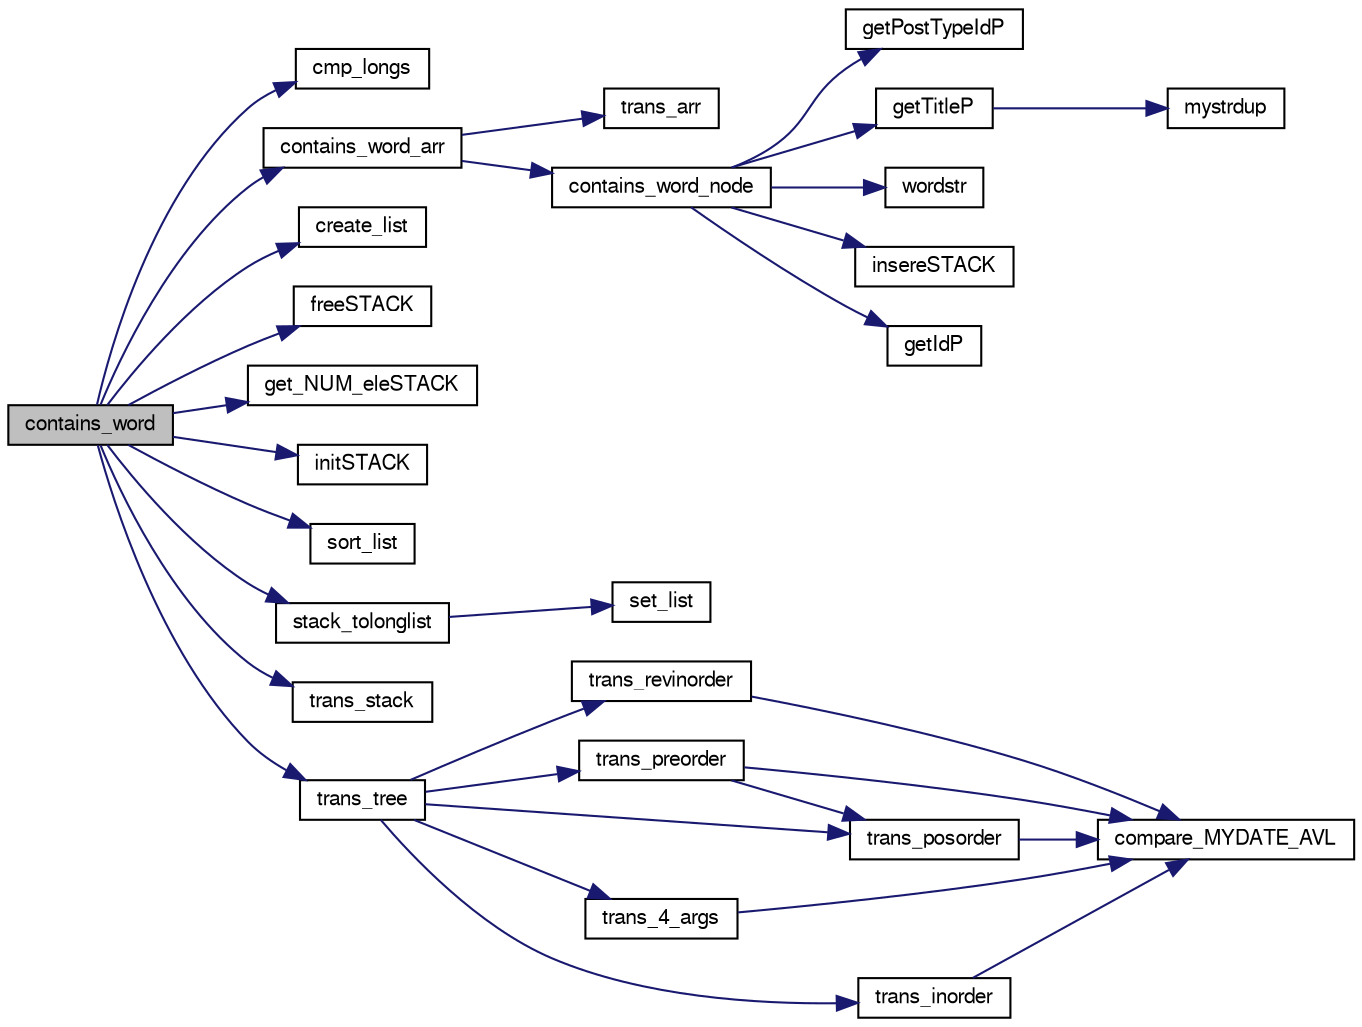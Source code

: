 digraph "contains_word"
{
  edge [fontname="FreeSans",fontsize="10",labelfontname="FreeSans",labelfontsize="10"];
  node [fontname="FreeSans",fontsize="10",shape=record];
  rankdir="LR";
  Node1 [label="contains_word",height=0.2,width=0.4,color="black", fillcolor="grey75", style="filled", fontcolor="black"];
  Node1 -> Node2 [color="midnightblue",fontsize="10",style="solid",fontname="FreeSans"];
  Node2 [label="cmp_longs",height=0.2,width=0.4,color="black", fillcolor="white", style="filled",URL="$common_8c.html#a3ed9d1bfc389afae2d36d7cd0036a256",tooltip="Função auxiliar que compara dois longs. "];
  Node1 -> Node3 [color="midnightblue",fontsize="10",style="solid",fontname="FreeSans"];
  Node3 [label="contains_word_arr",height=0.2,width=0.4,color="black", fillcolor="white", style="filled",URL="$interface_8c.html#a5570e7f8754d65a12928c760cc6e4232",tooltip="Função a aplicar ao array de posts efetuados no mesmo dia, auxiliar á query 8. "];
  Node3 -> Node4 [color="midnightblue",fontsize="10",style="solid",fontname="FreeSans"];
  Node4 [label="trans_arr",height=0.2,width=0.4,color="black", fillcolor="white", style="filled",URL="$mypost_8c.html#ad01bba5f86343dd2375200fad5b86cb7",tooltip="Função percorre um array e aplica a cada nodo uma função. "];
  Node3 -> Node5 [color="midnightblue",fontsize="10",style="solid",fontname="FreeSans"];
  Node5 [label="contains_word_node",height=0.2,width=0.4,color="black", fillcolor="white", style="filled",URL="$interface_8c.html#a3f33f9edbd4cc262c4290a5ff3f3fbe9",tooltip="Função a aplicar aos posts a ser visitados na travessia, auxiliar á query 8. "];
  Node5 -> Node6 [color="midnightblue",fontsize="10",style="solid",fontname="FreeSans"];
  Node6 [label="getPostTypeIdP",height=0.2,width=0.4,color="black", fillcolor="white", style="filled",URL="$mypost_8c.html#a514d82e76edef763f417b1a75d92939e",tooltip="Função que obtém o TypeId de um post. "];
  Node5 -> Node7 [color="midnightblue",fontsize="10",style="solid",fontname="FreeSans"];
  Node7 [label="getTitleP",height=0.2,width=0.4,color="black", fillcolor="white", style="filled",URL="$mypost_8c.html#ae9db454692841ddbc796cbaf34327d49",tooltip="Função que obtém o título de um post. "];
  Node7 -> Node8 [color="midnightblue",fontsize="10",style="solid",fontname="FreeSans"];
  Node8 [label="mystrdup",height=0.2,width=0.4,color="black", fillcolor="white", style="filled",URL="$common_8c.html#aaec695d4d3f73b13b968950d7857116d"];
  Node5 -> Node9 [color="midnightblue",fontsize="10",style="solid",fontname="FreeSans"];
  Node9 [label="wordstr",height=0.2,width=0.4,color="black", fillcolor="white", style="filled",URL="$common_8c.html#a2165dab88aa6f64e4097d415ab9b54dc",tooltip="Função que verificar se uma palavra existe numa string. "];
  Node5 -> Node10 [color="midnightblue",fontsize="10",style="solid",fontname="FreeSans"];
  Node10 [label="insereSTACK",height=0.2,width=0.4,color="black", fillcolor="white", style="filled",URL="$myheap_8c.html#ab981b6fd5642e51aa82b38fa4e046d7d",tooltip="Função insere um elemento na stack. "];
  Node5 -> Node11 [color="midnightblue",fontsize="10",style="solid",fontname="FreeSans"];
  Node11 [label="getIdP",height=0.2,width=0.4,color="black", fillcolor="white", style="filled",URL="$mypost_8c.html#afa0a87d0e3edc6a72af78a5dca815fd3",tooltip="Função que obtém o Id de um post. "];
  Node1 -> Node12 [color="midnightblue",fontsize="10",style="solid",fontname="FreeSans"];
  Node12 [label="create_list",height=0.2,width=0.4,color="black", fillcolor="white", style="filled",URL="$list_8c.html#ac493f609072d58e2fedebea0e970cccf"];
  Node1 -> Node13 [color="midnightblue",fontsize="10",style="solid",fontname="FreeSans"];
  Node13 [label="freeSTACK",height=0.2,width=0.4,color="black", fillcolor="white", style="filled",URL="$myheap_8c.html#a92c41bc27affdb166a8c6f68058de67d",tooltip="Função dá free à stack. "];
  Node1 -> Node14 [color="midnightblue",fontsize="10",style="solid",fontname="FreeSans"];
  Node14 [label="get_NUM_eleSTACK",height=0.2,width=0.4,color="black", fillcolor="white", style="filled",URL="$myheap_8c.html#a29d435d9fdcfcb3219b13f5a2c68b2d7",tooltip="Função que calcula o número de elementos na stack. "];
  Node1 -> Node15 [color="midnightblue",fontsize="10",style="solid",fontname="FreeSans"];
  Node15 [label="initSTACK",height=0.2,width=0.4,color="black", fillcolor="white", style="filled",URL="$myheap_8c.html#a6488363349a060635e8e1532e98a7b50",tooltip="Função que inicializa uma stack. "];
  Node1 -> Node16 [color="midnightblue",fontsize="10",style="solid",fontname="FreeSans"];
  Node16 [label="sort_list",height=0.2,width=0.4,color="black", fillcolor="white", style="filled",URL="$list_8c.html#afd517a0ad97fba834dddc46b6a43d2eb"];
  Node1 -> Node17 [color="midnightblue",fontsize="10",style="solid",fontname="FreeSans"];
  Node17 [label="stack_tolonglist",height=0.2,width=0.4,color="black", fillcolor="white", style="filled",URL="$interface_8c.html#a1b796a6e3ca2f4052d3ceff5e29d16b3",tooltip="Função auxiliar que passa a key (neste caso do tipo long) de um nodo da nossa estrutura MYLIST para l..."];
  Node17 -> Node18 [color="midnightblue",fontsize="10",style="solid",fontname="FreeSans"];
  Node18 [label="set_list",height=0.2,width=0.4,color="black", fillcolor="white", style="filled",URL="$list_8c.html#af36db9802abd3f9f461d659c5bf08c51"];
  Node1 -> Node19 [color="midnightblue",fontsize="10",style="solid",fontname="FreeSans"];
  Node19 [label="trans_stack",height=0.2,width=0.4,color="black", fillcolor="white", style="filled",URL="$myheap_8c.html#a9dbcd26683d1efe78bbe4fa1ab213e25",tooltip="Função percorre uma STACK de longs e aplica a cada nodo uma função. "];
  Node1 -> Node20 [color="midnightblue",fontsize="10",style="solid",fontname="FreeSans"];
  Node20 [label="trans_tree",height=0.2,width=0.4,color="black", fillcolor="white", style="filled",URL="$mytree_8c.html#a9d0871bbacbe65cc58088b7ac191e934",tooltip="Função que faz uma travessia na árvore. "];
  Node20 -> Node21 [color="midnightblue",fontsize="10",style="solid",fontname="FreeSans"];
  Node21 [label="trans_posorder",height=0.2,width=0.4,color="black", fillcolor="white", style="filled",URL="$mytree_8c.html#a9ff0e899b58bfa7f6c02734dda523426",tooltip="Função que faz uma travessia postorder na árvore. "];
  Node21 -> Node22 [color="midnightblue",fontsize="10",style="solid",fontname="FreeSans"];
  Node22 [label="compare_MYDATE_AVL",height=0.2,width=0.4,color="black", fillcolor="white", style="filled",URL="$mydate_8c.html#ae95826e93f0d924a0a1fc74eec38219e",tooltip="Função compara duas datas para árvores. "];
  Node20 -> Node23 [color="midnightblue",fontsize="10",style="solid",fontname="FreeSans"];
  Node23 [label="trans_inorder",height=0.2,width=0.4,color="black", fillcolor="white", style="filled",URL="$mytree_8c.html#a5b8f2651a399c15feba25a2adc4d6445",tooltip="Função que faz uma travessia inorder na árvore. "];
  Node23 -> Node22 [color="midnightblue",fontsize="10",style="solid",fontname="FreeSans"];
  Node20 -> Node24 [color="midnightblue",fontsize="10",style="solid",fontname="FreeSans"];
  Node24 [label="trans_preorder",height=0.2,width=0.4,color="black", fillcolor="white", style="filled",URL="$mytree_8c.html#ac9925c062551284368596eccfa091c2f",tooltip="Função que faz uma travessia preorder na árvore. "];
  Node24 -> Node21 [color="midnightblue",fontsize="10",style="solid",fontname="FreeSans"];
  Node24 -> Node22 [color="midnightblue",fontsize="10",style="solid",fontname="FreeSans"];
  Node20 -> Node25 [color="midnightblue",fontsize="10",style="solid",fontname="FreeSans"];
  Node25 [label="trans_revinorder",height=0.2,width=0.4,color="black", fillcolor="white", style="filled",URL="$mytree_8c.html#a8cbfc3bbde1070c9424f78c32e23ed54",tooltip="Função que faz uma travessia revinorder na árvore. "];
  Node25 -> Node22 [color="midnightblue",fontsize="10",style="solid",fontname="FreeSans"];
  Node20 -> Node26 [color="midnightblue",fontsize="10",style="solid",fontname="FreeSans"];
  Node26 [label="trans_4_args",height=0.2,width=0.4,color="black", fillcolor="white", style="filled",URL="$mytree_8c.html#a156aa0178f6500776a444fde74925451",tooltip="Função que faz uma travessia na árvore com 4 argumentos. "];
  Node26 -> Node22 [color="midnightblue",fontsize="10",style="solid",fontname="FreeSans"];
}
